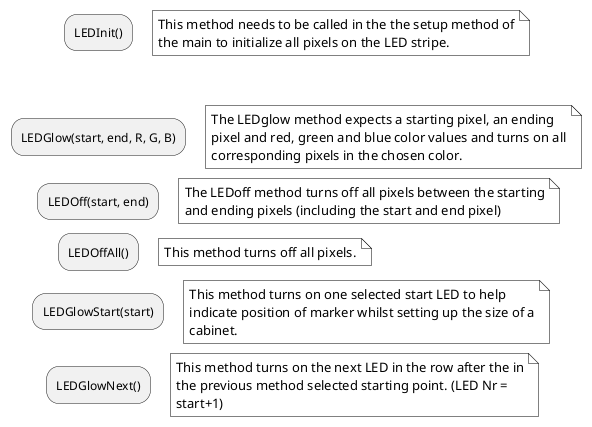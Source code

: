@startuml
skinparam note {
BackgroundColor white
BorderColor black
}

:LEDInit();
floating note right: This method needs to be called in the the setup method of\nthe main to initialize all pixels on the LED stripe.

-[hidden]-> \n;
:LEDGlow(start, end, R, G, B);
floating note right:The LEDglow method expects a starting pixel, an ending\npixel and red, green and blue color values and turns on all\ncorresponding pixels in the chosen color.
detach
:LEDOff(start, end);
floating note right: The LEDoff method turns off all pixels between the starting\nand ending pixels (including the start and end pixel)
detach
:LEDOffAll();
floating note right: This method turns off all pixels.
detach
:LEDGlowStart(start);
floating note right: This method turns on one selected start LED to help\nindicate position of marker whilst setting up the size of a\ncabinet.
detach
:LEDGlowNext();
floating note right: This method turns on the next LED in the row after the in\nthe previous method selected starting point. (LED Nr =\nstart+1)
@enduml
